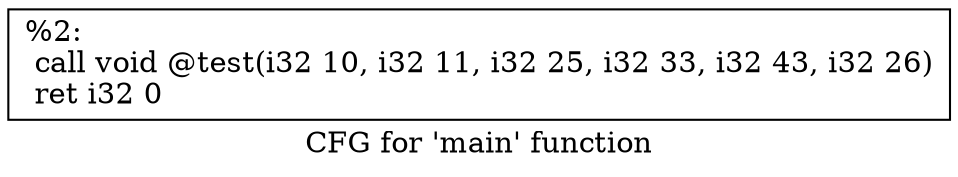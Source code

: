 digraph "CFG for 'main' function" {
	label="CFG for 'main' function";

	Node0x7fed86e022b0 [shape=record,label="{%2:\l  call void @test(i32 10, i32 11, i32 25, i32 33, i32 43, i32 26)\l  ret i32 0\l}"];
}
